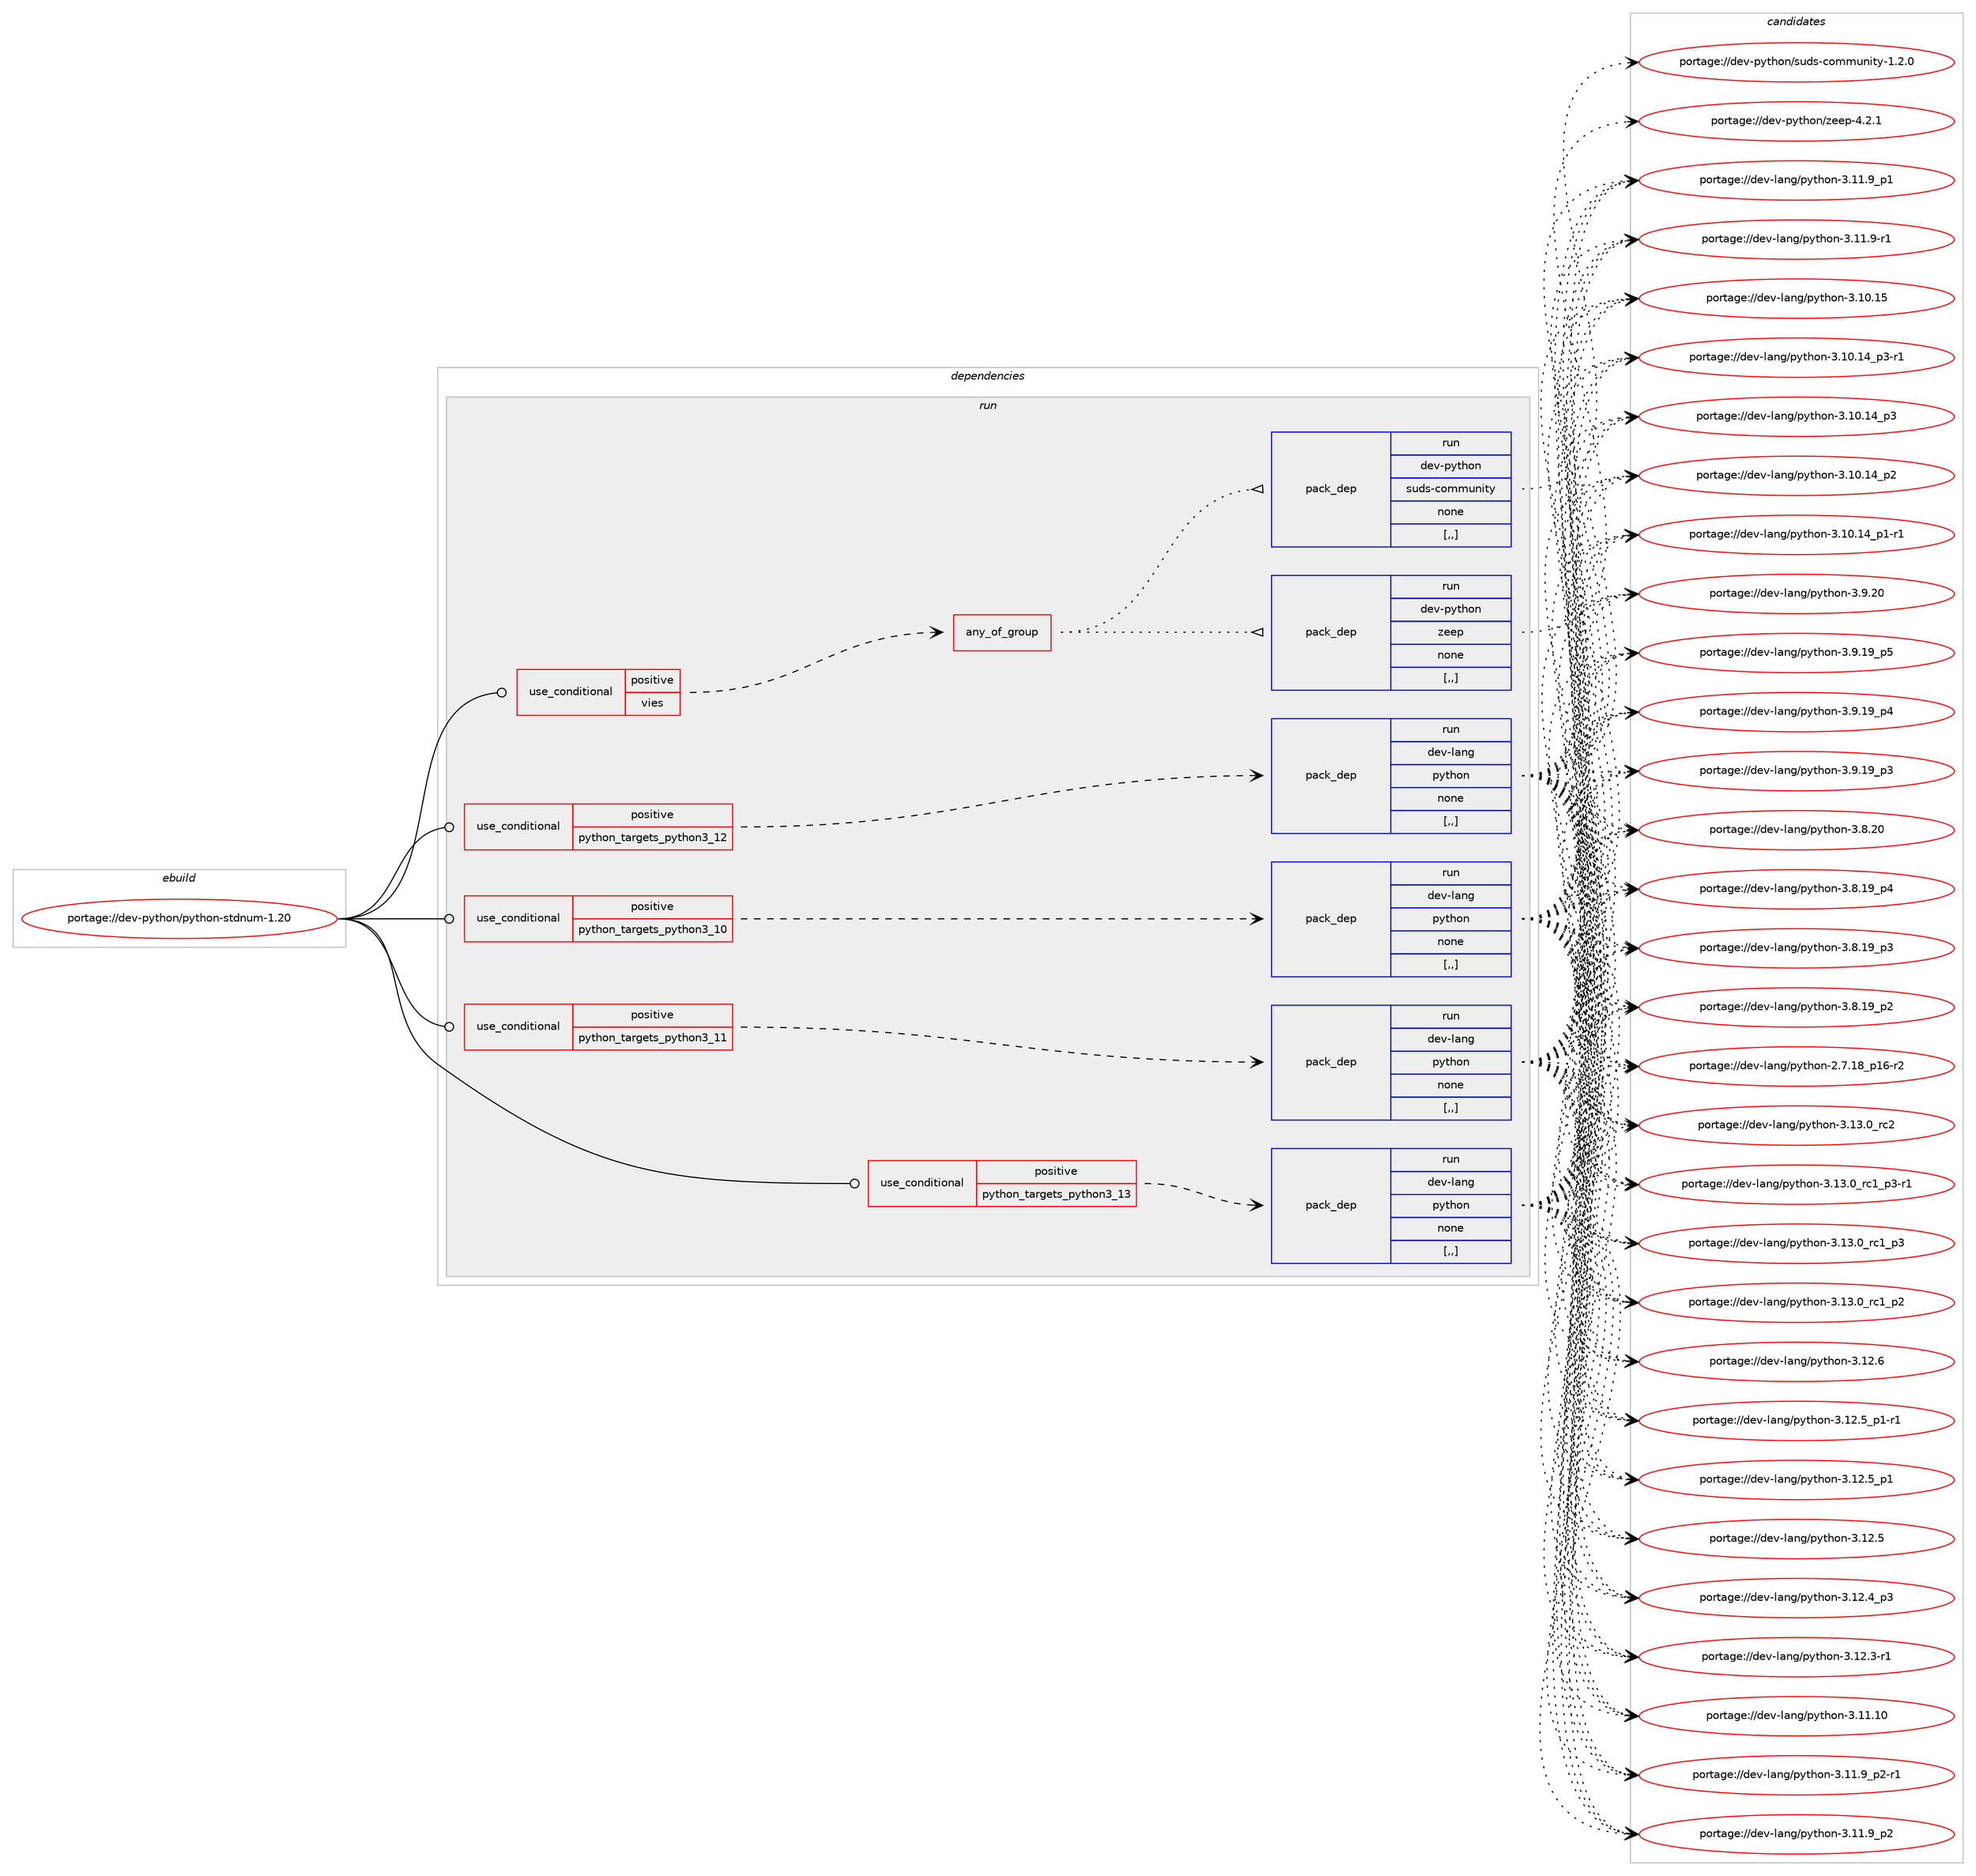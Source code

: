digraph prolog {

# *************
# Graph options
# *************

newrank=true;
concentrate=true;
compound=true;
graph [rankdir=LR,fontname=Helvetica,fontsize=10,ranksep=1.5];#, ranksep=2.5, nodesep=0.2];
edge  [arrowhead=vee];
node  [fontname=Helvetica,fontsize=10];

# **********
# The ebuild
# **********

subgraph cluster_leftcol {
color=gray;
label=<<i>ebuild</i>>;
id [label="portage://dev-python/python-stdnum-1.20", color=red, width=4, href="../dev-python/python-stdnum-1.20.svg"];
}

# ****************
# The dependencies
# ****************

subgraph cluster_midcol {
color=gray;
label=<<i>dependencies</i>>;
subgraph cluster_compile {
fillcolor="#eeeeee";
style=filled;
label=<<i>compile</i>>;
}
subgraph cluster_compileandrun {
fillcolor="#eeeeee";
style=filled;
label=<<i>compile and run</i>>;
}
subgraph cluster_run {
fillcolor="#eeeeee";
style=filled;
label=<<i>run</i>>;
subgraph cond169021 {
dependency655637 [label=<<TABLE BORDER="0" CELLBORDER="1" CELLSPACING="0" CELLPADDING="4"><TR><TD ROWSPAN="3" CELLPADDING="10">use_conditional</TD></TR><TR><TD>positive</TD></TR><TR><TD>python_targets_python3_10</TD></TR></TABLE>>, shape=none, color=red];
subgraph pack481758 {
dependency655638 [label=<<TABLE BORDER="0" CELLBORDER="1" CELLSPACING="0" CELLPADDING="4" WIDTH="220"><TR><TD ROWSPAN="6" CELLPADDING="30">pack_dep</TD></TR><TR><TD WIDTH="110">run</TD></TR><TR><TD>dev-lang</TD></TR><TR><TD>python</TD></TR><TR><TD>none</TD></TR><TR><TD>[,,]</TD></TR></TABLE>>, shape=none, color=blue];
}
dependency655637:e -> dependency655638:w [weight=20,style="dashed",arrowhead="vee"];
}
id:e -> dependency655637:w [weight=20,style="solid",arrowhead="odot"];
subgraph cond169022 {
dependency655639 [label=<<TABLE BORDER="0" CELLBORDER="1" CELLSPACING="0" CELLPADDING="4"><TR><TD ROWSPAN="3" CELLPADDING="10">use_conditional</TD></TR><TR><TD>positive</TD></TR><TR><TD>python_targets_python3_11</TD></TR></TABLE>>, shape=none, color=red];
subgraph pack481759 {
dependency655640 [label=<<TABLE BORDER="0" CELLBORDER="1" CELLSPACING="0" CELLPADDING="4" WIDTH="220"><TR><TD ROWSPAN="6" CELLPADDING="30">pack_dep</TD></TR><TR><TD WIDTH="110">run</TD></TR><TR><TD>dev-lang</TD></TR><TR><TD>python</TD></TR><TR><TD>none</TD></TR><TR><TD>[,,]</TD></TR></TABLE>>, shape=none, color=blue];
}
dependency655639:e -> dependency655640:w [weight=20,style="dashed",arrowhead="vee"];
}
id:e -> dependency655639:w [weight=20,style="solid",arrowhead="odot"];
subgraph cond169023 {
dependency655641 [label=<<TABLE BORDER="0" CELLBORDER="1" CELLSPACING="0" CELLPADDING="4"><TR><TD ROWSPAN="3" CELLPADDING="10">use_conditional</TD></TR><TR><TD>positive</TD></TR><TR><TD>python_targets_python3_12</TD></TR></TABLE>>, shape=none, color=red];
subgraph pack481760 {
dependency655642 [label=<<TABLE BORDER="0" CELLBORDER="1" CELLSPACING="0" CELLPADDING="4" WIDTH="220"><TR><TD ROWSPAN="6" CELLPADDING="30">pack_dep</TD></TR><TR><TD WIDTH="110">run</TD></TR><TR><TD>dev-lang</TD></TR><TR><TD>python</TD></TR><TR><TD>none</TD></TR><TR><TD>[,,]</TD></TR></TABLE>>, shape=none, color=blue];
}
dependency655641:e -> dependency655642:w [weight=20,style="dashed",arrowhead="vee"];
}
id:e -> dependency655641:w [weight=20,style="solid",arrowhead="odot"];
subgraph cond169024 {
dependency655643 [label=<<TABLE BORDER="0" CELLBORDER="1" CELLSPACING="0" CELLPADDING="4"><TR><TD ROWSPAN="3" CELLPADDING="10">use_conditional</TD></TR><TR><TD>positive</TD></TR><TR><TD>python_targets_python3_13</TD></TR></TABLE>>, shape=none, color=red];
subgraph pack481761 {
dependency655644 [label=<<TABLE BORDER="0" CELLBORDER="1" CELLSPACING="0" CELLPADDING="4" WIDTH="220"><TR><TD ROWSPAN="6" CELLPADDING="30">pack_dep</TD></TR><TR><TD WIDTH="110">run</TD></TR><TR><TD>dev-lang</TD></TR><TR><TD>python</TD></TR><TR><TD>none</TD></TR><TR><TD>[,,]</TD></TR></TABLE>>, shape=none, color=blue];
}
dependency655643:e -> dependency655644:w [weight=20,style="dashed",arrowhead="vee"];
}
id:e -> dependency655643:w [weight=20,style="solid",arrowhead="odot"];
subgraph cond169025 {
dependency655645 [label=<<TABLE BORDER="0" CELLBORDER="1" CELLSPACING="0" CELLPADDING="4"><TR><TD ROWSPAN="3" CELLPADDING="10">use_conditional</TD></TR><TR><TD>positive</TD></TR><TR><TD>vies</TD></TR></TABLE>>, shape=none, color=red];
subgraph any4477 {
dependency655646 [label=<<TABLE BORDER="0" CELLBORDER="1" CELLSPACING="0" CELLPADDING="4"><TR><TD CELLPADDING="10">any_of_group</TD></TR></TABLE>>, shape=none, color=red];subgraph pack481762 {
dependency655647 [label=<<TABLE BORDER="0" CELLBORDER="1" CELLSPACING="0" CELLPADDING="4" WIDTH="220"><TR><TD ROWSPAN="6" CELLPADDING="30">pack_dep</TD></TR><TR><TD WIDTH="110">run</TD></TR><TR><TD>dev-python</TD></TR><TR><TD>zeep</TD></TR><TR><TD>none</TD></TR><TR><TD>[,,]</TD></TR></TABLE>>, shape=none, color=blue];
}
dependency655646:e -> dependency655647:w [weight=20,style="dotted",arrowhead="oinv"];
subgraph pack481763 {
dependency655648 [label=<<TABLE BORDER="0" CELLBORDER="1" CELLSPACING="0" CELLPADDING="4" WIDTH="220"><TR><TD ROWSPAN="6" CELLPADDING="30">pack_dep</TD></TR><TR><TD WIDTH="110">run</TD></TR><TR><TD>dev-python</TD></TR><TR><TD>suds-community</TD></TR><TR><TD>none</TD></TR><TR><TD>[,,]</TD></TR></TABLE>>, shape=none, color=blue];
}
dependency655646:e -> dependency655648:w [weight=20,style="dotted",arrowhead="oinv"];
}
dependency655645:e -> dependency655646:w [weight=20,style="dashed",arrowhead="vee"];
}
id:e -> dependency655645:w [weight=20,style="solid",arrowhead="odot"];
}
}

# **************
# The candidates
# **************

subgraph cluster_choices {
rank=same;
color=gray;
label=<<i>candidates</i>>;

subgraph choice481758 {
color=black;
nodesep=1;
choice10010111845108971101034711212111610411111045514649514648951149950 [label="portage://dev-lang/python-3.13.0_rc2", color=red, width=4,href="../dev-lang/python-3.13.0_rc2.svg"];
choice1001011184510897110103471121211161041111104551464951464895114994995112514511449 [label="portage://dev-lang/python-3.13.0_rc1_p3-r1", color=red, width=4,href="../dev-lang/python-3.13.0_rc1_p3-r1.svg"];
choice100101118451089711010347112121116104111110455146495146489511499499511251 [label="portage://dev-lang/python-3.13.0_rc1_p3", color=red, width=4,href="../dev-lang/python-3.13.0_rc1_p3.svg"];
choice100101118451089711010347112121116104111110455146495146489511499499511250 [label="portage://dev-lang/python-3.13.0_rc1_p2", color=red, width=4,href="../dev-lang/python-3.13.0_rc1_p2.svg"];
choice10010111845108971101034711212111610411111045514649504654 [label="portage://dev-lang/python-3.12.6", color=red, width=4,href="../dev-lang/python-3.12.6.svg"];
choice1001011184510897110103471121211161041111104551464950465395112494511449 [label="portage://dev-lang/python-3.12.5_p1-r1", color=red, width=4,href="../dev-lang/python-3.12.5_p1-r1.svg"];
choice100101118451089711010347112121116104111110455146495046539511249 [label="portage://dev-lang/python-3.12.5_p1", color=red, width=4,href="../dev-lang/python-3.12.5_p1.svg"];
choice10010111845108971101034711212111610411111045514649504653 [label="portage://dev-lang/python-3.12.5", color=red, width=4,href="../dev-lang/python-3.12.5.svg"];
choice100101118451089711010347112121116104111110455146495046529511251 [label="portage://dev-lang/python-3.12.4_p3", color=red, width=4,href="../dev-lang/python-3.12.4_p3.svg"];
choice100101118451089711010347112121116104111110455146495046514511449 [label="portage://dev-lang/python-3.12.3-r1", color=red, width=4,href="../dev-lang/python-3.12.3-r1.svg"];
choice1001011184510897110103471121211161041111104551464949464948 [label="portage://dev-lang/python-3.11.10", color=red, width=4,href="../dev-lang/python-3.11.10.svg"];
choice1001011184510897110103471121211161041111104551464949465795112504511449 [label="portage://dev-lang/python-3.11.9_p2-r1", color=red, width=4,href="../dev-lang/python-3.11.9_p2-r1.svg"];
choice100101118451089711010347112121116104111110455146494946579511250 [label="portage://dev-lang/python-3.11.9_p2", color=red, width=4,href="../dev-lang/python-3.11.9_p2.svg"];
choice100101118451089711010347112121116104111110455146494946579511249 [label="portage://dev-lang/python-3.11.9_p1", color=red, width=4,href="../dev-lang/python-3.11.9_p1.svg"];
choice100101118451089711010347112121116104111110455146494946574511449 [label="portage://dev-lang/python-3.11.9-r1", color=red, width=4,href="../dev-lang/python-3.11.9-r1.svg"];
choice1001011184510897110103471121211161041111104551464948464953 [label="portage://dev-lang/python-3.10.15", color=red, width=4,href="../dev-lang/python-3.10.15.svg"];
choice100101118451089711010347112121116104111110455146494846495295112514511449 [label="portage://dev-lang/python-3.10.14_p3-r1", color=red, width=4,href="../dev-lang/python-3.10.14_p3-r1.svg"];
choice10010111845108971101034711212111610411111045514649484649529511251 [label="portage://dev-lang/python-3.10.14_p3", color=red, width=4,href="../dev-lang/python-3.10.14_p3.svg"];
choice10010111845108971101034711212111610411111045514649484649529511250 [label="portage://dev-lang/python-3.10.14_p2", color=red, width=4,href="../dev-lang/python-3.10.14_p2.svg"];
choice100101118451089711010347112121116104111110455146494846495295112494511449 [label="portage://dev-lang/python-3.10.14_p1-r1", color=red, width=4,href="../dev-lang/python-3.10.14_p1-r1.svg"];
choice10010111845108971101034711212111610411111045514657465048 [label="portage://dev-lang/python-3.9.20", color=red, width=4,href="../dev-lang/python-3.9.20.svg"];
choice100101118451089711010347112121116104111110455146574649579511253 [label="portage://dev-lang/python-3.9.19_p5", color=red, width=4,href="../dev-lang/python-3.9.19_p5.svg"];
choice100101118451089711010347112121116104111110455146574649579511252 [label="portage://dev-lang/python-3.9.19_p4", color=red, width=4,href="../dev-lang/python-3.9.19_p4.svg"];
choice100101118451089711010347112121116104111110455146574649579511251 [label="portage://dev-lang/python-3.9.19_p3", color=red, width=4,href="../dev-lang/python-3.9.19_p3.svg"];
choice10010111845108971101034711212111610411111045514656465048 [label="portage://dev-lang/python-3.8.20", color=red, width=4,href="../dev-lang/python-3.8.20.svg"];
choice100101118451089711010347112121116104111110455146564649579511252 [label="portage://dev-lang/python-3.8.19_p4", color=red, width=4,href="../dev-lang/python-3.8.19_p4.svg"];
choice100101118451089711010347112121116104111110455146564649579511251 [label="portage://dev-lang/python-3.8.19_p3", color=red, width=4,href="../dev-lang/python-3.8.19_p3.svg"];
choice100101118451089711010347112121116104111110455146564649579511250 [label="portage://dev-lang/python-3.8.19_p2", color=red, width=4,href="../dev-lang/python-3.8.19_p2.svg"];
choice100101118451089711010347112121116104111110455046554649569511249544511450 [label="portage://dev-lang/python-2.7.18_p16-r2", color=red, width=4,href="../dev-lang/python-2.7.18_p16-r2.svg"];
dependency655638:e -> choice10010111845108971101034711212111610411111045514649514648951149950:w [style=dotted,weight="100"];
dependency655638:e -> choice1001011184510897110103471121211161041111104551464951464895114994995112514511449:w [style=dotted,weight="100"];
dependency655638:e -> choice100101118451089711010347112121116104111110455146495146489511499499511251:w [style=dotted,weight="100"];
dependency655638:e -> choice100101118451089711010347112121116104111110455146495146489511499499511250:w [style=dotted,weight="100"];
dependency655638:e -> choice10010111845108971101034711212111610411111045514649504654:w [style=dotted,weight="100"];
dependency655638:e -> choice1001011184510897110103471121211161041111104551464950465395112494511449:w [style=dotted,weight="100"];
dependency655638:e -> choice100101118451089711010347112121116104111110455146495046539511249:w [style=dotted,weight="100"];
dependency655638:e -> choice10010111845108971101034711212111610411111045514649504653:w [style=dotted,weight="100"];
dependency655638:e -> choice100101118451089711010347112121116104111110455146495046529511251:w [style=dotted,weight="100"];
dependency655638:e -> choice100101118451089711010347112121116104111110455146495046514511449:w [style=dotted,weight="100"];
dependency655638:e -> choice1001011184510897110103471121211161041111104551464949464948:w [style=dotted,weight="100"];
dependency655638:e -> choice1001011184510897110103471121211161041111104551464949465795112504511449:w [style=dotted,weight="100"];
dependency655638:e -> choice100101118451089711010347112121116104111110455146494946579511250:w [style=dotted,weight="100"];
dependency655638:e -> choice100101118451089711010347112121116104111110455146494946579511249:w [style=dotted,weight="100"];
dependency655638:e -> choice100101118451089711010347112121116104111110455146494946574511449:w [style=dotted,weight="100"];
dependency655638:e -> choice1001011184510897110103471121211161041111104551464948464953:w [style=dotted,weight="100"];
dependency655638:e -> choice100101118451089711010347112121116104111110455146494846495295112514511449:w [style=dotted,weight="100"];
dependency655638:e -> choice10010111845108971101034711212111610411111045514649484649529511251:w [style=dotted,weight="100"];
dependency655638:e -> choice10010111845108971101034711212111610411111045514649484649529511250:w [style=dotted,weight="100"];
dependency655638:e -> choice100101118451089711010347112121116104111110455146494846495295112494511449:w [style=dotted,weight="100"];
dependency655638:e -> choice10010111845108971101034711212111610411111045514657465048:w [style=dotted,weight="100"];
dependency655638:e -> choice100101118451089711010347112121116104111110455146574649579511253:w [style=dotted,weight="100"];
dependency655638:e -> choice100101118451089711010347112121116104111110455146574649579511252:w [style=dotted,weight="100"];
dependency655638:e -> choice100101118451089711010347112121116104111110455146574649579511251:w [style=dotted,weight="100"];
dependency655638:e -> choice10010111845108971101034711212111610411111045514656465048:w [style=dotted,weight="100"];
dependency655638:e -> choice100101118451089711010347112121116104111110455146564649579511252:w [style=dotted,weight="100"];
dependency655638:e -> choice100101118451089711010347112121116104111110455146564649579511251:w [style=dotted,weight="100"];
dependency655638:e -> choice100101118451089711010347112121116104111110455146564649579511250:w [style=dotted,weight="100"];
dependency655638:e -> choice100101118451089711010347112121116104111110455046554649569511249544511450:w [style=dotted,weight="100"];
}
subgraph choice481759 {
color=black;
nodesep=1;
choice10010111845108971101034711212111610411111045514649514648951149950 [label="portage://dev-lang/python-3.13.0_rc2", color=red, width=4,href="../dev-lang/python-3.13.0_rc2.svg"];
choice1001011184510897110103471121211161041111104551464951464895114994995112514511449 [label="portage://dev-lang/python-3.13.0_rc1_p3-r1", color=red, width=4,href="../dev-lang/python-3.13.0_rc1_p3-r1.svg"];
choice100101118451089711010347112121116104111110455146495146489511499499511251 [label="portage://dev-lang/python-3.13.0_rc1_p3", color=red, width=4,href="../dev-lang/python-3.13.0_rc1_p3.svg"];
choice100101118451089711010347112121116104111110455146495146489511499499511250 [label="portage://dev-lang/python-3.13.0_rc1_p2", color=red, width=4,href="../dev-lang/python-3.13.0_rc1_p2.svg"];
choice10010111845108971101034711212111610411111045514649504654 [label="portage://dev-lang/python-3.12.6", color=red, width=4,href="../dev-lang/python-3.12.6.svg"];
choice1001011184510897110103471121211161041111104551464950465395112494511449 [label="portage://dev-lang/python-3.12.5_p1-r1", color=red, width=4,href="../dev-lang/python-3.12.5_p1-r1.svg"];
choice100101118451089711010347112121116104111110455146495046539511249 [label="portage://dev-lang/python-3.12.5_p1", color=red, width=4,href="../dev-lang/python-3.12.5_p1.svg"];
choice10010111845108971101034711212111610411111045514649504653 [label="portage://dev-lang/python-3.12.5", color=red, width=4,href="../dev-lang/python-3.12.5.svg"];
choice100101118451089711010347112121116104111110455146495046529511251 [label="portage://dev-lang/python-3.12.4_p3", color=red, width=4,href="../dev-lang/python-3.12.4_p3.svg"];
choice100101118451089711010347112121116104111110455146495046514511449 [label="portage://dev-lang/python-3.12.3-r1", color=red, width=4,href="../dev-lang/python-3.12.3-r1.svg"];
choice1001011184510897110103471121211161041111104551464949464948 [label="portage://dev-lang/python-3.11.10", color=red, width=4,href="../dev-lang/python-3.11.10.svg"];
choice1001011184510897110103471121211161041111104551464949465795112504511449 [label="portage://dev-lang/python-3.11.9_p2-r1", color=red, width=4,href="../dev-lang/python-3.11.9_p2-r1.svg"];
choice100101118451089711010347112121116104111110455146494946579511250 [label="portage://dev-lang/python-3.11.9_p2", color=red, width=4,href="../dev-lang/python-3.11.9_p2.svg"];
choice100101118451089711010347112121116104111110455146494946579511249 [label="portage://dev-lang/python-3.11.9_p1", color=red, width=4,href="../dev-lang/python-3.11.9_p1.svg"];
choice100101118451089711010347112121116104111110455146494946574511449 [label="portage://dev-lang/python-3.11.9-r1", color=red, width=4,href="../dev-lang/python-3.11.9-r1.svg"];
choice1001011184510897110103471121211161041111104551464948464953 [label="portage://dev-lang/python-3.10.15", color=red, width=4,href="../dev-lang/python-3.10.15.svg"];
choice100101118451089711010347112121116104111110455146494846495295112514511449 [label="portage://dev-lang/python-3.10.14_p3-r1", color=red, width=4,href="../dev-lang/python-3.10.14_p3-r1.svg"];
choice10010111845108971101034711212111610411111045514649484649529511251 [label="portage://dev-lang/python-3.10.14_p3", color=red, width=4,href="../dev-lang/python-3.10.14_p3.svg"];
choice10010111845108971101034711212111610411111045514649484649529511250 [label="portage://dev-lang/python-3.10.14_p2", color=red, width=4,href="../dev-lang/python-3.10.14_p2.svg"];
choice100101118451089711010347112121116104111110455146494846495295112494511449 [label="portage://dev-lang/python-3.10.14_p1-r1", color=red, width=4,href="../dev-lang/python-3.10.14_p1-r1.svg"];
choice10010111845108971101034711212111610411111045514657465048 [label="portage://dev-lang/python-3.9.20", color=red, width=4,href="../dev-lang/python-3.9.20.svg"];
choice100101118451089711010347112121116104111110455146574649579511253 [label="portage://dev-lang/python-3.9.19_p5", color=red, width=4,href="../dev-lang/python-3.9.19_p5.svg"];
choice100101118451089711010347112121116104111110455146574649579511252 [label="portage://dev-lang/python-3.9.19_p4", color=red, width=4,href="../dev-lang/python-3.9.19_p4.svg"];
choice100101118451089711010347112121116104111110455146574649579511251 [label="portage://dev-lang/python-3.9.19_p3", color=red, width=4,href="../dev-lang/python-3.9.19_p3.svg"];
choice10010111845108971101034711212111610411111045514656465048 [label="portage://dev-lang/python-3.8.20", color=red, width=4,href="../dev-lang/python-3.8.20.svg"];
choice100101118451089711010347112121116104111110455146564649579511252 [label="portage://dev-lang/python-3.8.19_p4", color=red, width=4,href="../dev-lang/python-3.8.19_p4.svg"];
choice100101118451089711010347112121116104111110455146564649579511251 [label="portage://dev-lang/python-3.8.19_p3", color=red, width=4,href="../dev-lang/python-3.8.19_p3.svg"];
choice100101118451089711010347112121116104111110455146564649579511250 [label="portage://dev-lang/python-3.8.19_p2", color=red, width=4,href="../dev-lang/python-3.8.19_p2.svg"];
choice100101118451089711010347112121116104111110455046554649569511249544511450 [label="portage://dev-lang/python-2.7.18_p16-r2", color=red, width=4,href="../dev-lang/python-2.7.18_p16-r2.svg"];
dependency655640:e -> choice10010111845108971101034711212111610411111045514649514648951149950:w [style=dotted,weight="100"];
dependency655640:e -> choice1001011184510897110103471121211161041111104551464951464895114994995112514511449:w [style=dotted,weight="100"];
dependency655640:e -> choice100101118451089711010347112121116104111110455146495146489511499499511251:w [style=dotted,weight="100"];
dependency655640:e -> choice100101118451089711010347112121116104111110455146495146489511499499511250:w [style=dotted,weight="100"];
dependency655640:e -> choice10010111845108971101034711212111610411111045514649504654:w [style=dotted,weight="100"];
dependency655640:e -> choice1001011184510897110103471121211161041111104551464950465395112494511449:w [style=dotted,weight="100"];
dependency655640:e -> choice100101118451089711010347112121116104111110455146495046539511249:w [style=dotted,weight="100"];
dependency655640:e -> choice10010111845108971101034711212111610411111045514649504653:w [style=dotted,weight="100"];
dependency655640:e -> choice100101118451089711010347112121116104111110455146495046529511251:w [style=dotted,weight="100"];
dependency655640:e -> choice100101118451089711010347112121116104111110455146495046514511449:w [style=dotted,weight="100"];
dependency655640:e -> choice1001011184510897110103471121211161041111104551464949464948:w [style=dotted,weight="100"];
dependency655640:e -> choice1001011184510897110103471121211161041111104551464949465795112504511449:w [style=dotted,weight="100"];
dependency655640:e -> choice100101118451089711010347112121116104111110455146494946579511250:w [style=dotted,weight="100"];
dependency655640:e -> choice100101118451089711010347112121116104111110455146494946579511249:w [style=dotted,weight="100"];
dependency655640:e -> choice100101118451089711010347112121116104111110455146494946574511449:w [style=dotted,weight="100"];
dependency655640:e -> choice1001011184510897110103471121211161041111104551464948464953:w [style=dotted,weight="100"];
dependency655640:e -> choice100101118451089711010347112121116104111110455146494846495295112514511449:w [style=dotted,weight="100"];
dependency655640:e -> choice10010111845108971101034711212111610411111045514649484649529511251:w [style=dotted,weight="100"];
dependency655640:e -> choice10010111845108971101034711212111610411111045514649484649529511250:w [style=dotted,weight="100"];
dependency655640:e -> choice100101118451089711010347112121116104111110455146494846495295112494511449:w [style=dotted,weight="100"];
dependency655640:e -> choice10010111845108971101034711212111610411111045514657465048:w [style=dotted,weight="100"];
dependency655640:e -> choice100101118451089711010347112121116104111110455146574649579511253:w [style=dotted,weight="100"];
dependency655640:e -> choice100101118451089711010347112121116104111110455146574649579511252:w [style=dotted,weight="100"];
dependency655640:e -> choice100101118451089711010347112121116104111110455146574649579511251:w [style=dotted,weight="100"];
dependency655640:e -> choice10010111845108971101034711212111610411111045514656465048:w [style=dotted,weight="100"];
dependency655640:e -> choice100101118451089711010347112121116104111110455146564649579511252:w [style=dotted,weight="100"];
dependency655640:e -> choice100101118451089711010347112121116104111110455146564649579511251:w [style=dotted,weight="100"];
dependency655640:e -> choice100101118451089711010347112121116104111110455146564649579511250:w [style=dotted,weight="100"];
dependency655640:e -> choice100101118451089711010347112121116104111110455046554649569511249544511450:w [style=dotted,weight="100"];
}
subgraph choice481760 {
color=black;
nodesep=1;
choice10010111845108971101034711212111610411111045514649514648951149950 [label="portage://dev-lang/python-3.13.0_rc2", color=red, width=4,href="../dev-lang/python-3.13.0_rc2.svg"];
choice1001011184510897110103471121211161041111104551464951464895114994995112514511449 [label="portage://dev-lang/python-3.13.0_rc1_p3-r1", color=red, width=4,href="../dev-lang/python-3.13.0_rc1_p3-r1.svg"];
choice100101118451089711010347112121116104111110455146495146489511499499511251 [label="portage://dev-lang/python-3.13.0_rc1_p3", color=red, width=4,href="../dev-lang/python-3.13.0_rc1_p3.svg"];
choice100101118451089711010347112121116104111110455146495146489511499499511250 [label="portage://dev-lang/python-3.13.0_rc1_p2", color=red, width=4,href="../dev-lang/python-3.13.0_rc1_p2.svg"];
choice10010111845108971101034711212111610411111045514649504654 [label="portage://dev-lang/python-3.12.6", color=red, width=4,href="../dev-lang/python-3.12.6.svg"];
choice1001011184510897110103471121211161041111104551464950465395112494511449 [label="portage://dev-lang/python-3.12.5_p1-r1", color=red, width=4,href="../dev-lang/python-3.12.5_p1-r1.svg"];
choice100101118451089711010347112121116104111110455146495046539511249 [label="portage://dev-lang/python-3.12.5_p1", color=red, width=4,href="../dev-lang/python-3.12.5_p1.svg"];
choice10010111845108971101034711212111610411111045514649504653 [label="portage://dev-lang/python-3.12.5", color=red, width=4,href="../dev-lang/python-3.12.5.svg"];
choice100101118451089711010347112121116104111110455146495046529511251 [label="portage://dev-lang/python-3.12.4_p3", color=red, width=4,href="../dev-lang/python-3.12.4_p3.svg"];
choice100101118451089711010347112121116104111110455146495046514511449 [label="portage://dev-lang/python-3.12.3-r1", color=red, width=4,href="../dev-lang/python-3.12.3-r1.svg"];
choice1001011184510897110103471121211161041111104551464949464948 [label="portage://dev-lang/python-3.11.10", color=red, width=4,href="../dev-lang/python-3.11.10.svg"];
choice1001011184510897110103471121211161041111104551464949465795112504511449 [label="portage://dev-lang/python-3.11.9_p2-r1", color=red, width=4,href="../dev-lang/python-3.11.9_p2-r1.svg"];
choice100101118451089711010347112121116104111110455146494946579511250 [label="portage://dev-lang/python-3.11.9_p2", color=red, width=4,href="../dev-lang/python-3.11.9_p2.svg"];
choice100101118451089711010347112121116104111110455146494946579511249 [label="portage://dev-lang/python-3.11.9_p1", color=red, width=4,href="../dev-lang/python-3.11.9_p1.svg"];
choice100101118451089711010347112121116104111110455146494946574511449 [label="portage://dev-lang/python-3.11.9-r1", color=red, width=4,href="../dev-lang/python-3.11.9-r1.svg"];
choice1001011184510897110103471121211161041111104551464948464953 [label="portage://dev-lang/python-3.10.15", color=red, width=4,href="../dev-lang/python-3.10.15.svg"];
choice100101118451089711010347112121116104111110455146494846495295112514511449 [label="portage://dev-lang/python-3.10.14_p3-r1", color=red, width=4,href="../dev-lang/python-3.10.14_p3-r1.svg"];
choice10010111845108971101034711212111610411111045514649484649529511251 [label="portage://dev-lang/python-3.10.14_p3", color=red, width=4,href="../dev-lang/python-3.10.14_p3.svg"];
choice10010111845108971101034711212111610411111045514649484649529511250 [label="portage://dev-lang/python-3.10.14_p2", color=red, width=4,href="../dev-lang/python-3.10.14_p2.svg"];
choice100101118451089711010347112121116104111110455146494846495295112494511449 [label="portage://dev-lang/python-3.10.14_p1-r1", color=red, width=4,href="../dev-lang/python-3.10.14_p1-r1.svg"];
choice10010111845108971101034711212111610411111045514657465048 [label="portage://dev-lang/python-3.9.20", color=red, width=4,href="../dev-lang/python-3.9.20.svg"];
choice100101118451089711010347112121116104111110455146574649579511253 [label="portage://dev-lang/python-3.9.19_p5", color=red, width=4,href="../dev-lang/python-3.9.19_p5.svg"];
choice100101118451089711010347112121116104111110455146574649579511252 [label="portage://dev-lang/python-3.9.19_p4", color=red, width=4,href="../dev-lang/python-3.9.19_p4.svg"];
choice100101118451089711010347112121116104111110455146574649579511251 [label="portage://dev-lang/python-3.9.19_p3", color=red, width=4,href="../dev-lang/python-3.9.19_p3.svg"];
choice10010111845108971101034711212111610411111045514656465048 [label="portage://dev-lang/python-3.8.20", color=red, width=4,href="../dev-lang/python-3.8.20.svg"];
choice100101118451089711010347112121116104111110455146564649579511252 [label="portage://dev-lang/python-3.8.19_p4", color=red, width=4,href="../dev-lang/python-3.8.19_p4.svg"];
choice100101118451089711010347112121116104111110455146564649579511251 [label="portage://dev-lang/python-3.8.19_p3", color=red, width=4,href="../dev-lang/python-3.8.19_p3.svg"];
choice100101118451089711010347112121116104111110455146564649579511250 [label="portage://dev-lang/python-3.8.19_p2", color=red, width=4,href="../dev-lang/python-3.8.19_p2.svg"];
choice100101118451089711010347112121116104111110455046554649569511249544511450 [label="portage://dev-lang/python-2.7.18_p16-r2", color=red, width=4,href="../dev-lang/python-2.7.18_p16-r2.svg"];
dependency655642:e -> choice10010111845108971101034711212111610411111045514649514648951149950:w [style=dotted,weight="100"];
dependency655642:e -> choice1001011184510897110103471121211161041111104551464951464895114994995112514511449:w [style=dotted,weight="100"];
dependency655642:e -> choice100101118451089711010347112121116104111110455146495146489511499499511251:w [style=dotted,weight="100"];
dependency655642:e -> choice100101118451089711010347112121116104111110455146495146489511499499511250:w [style=dotted,weight="100"];
dependency655642:e -> choice10010111845108971101034711212111610411111045514649504654:w [style=dotted,weight="100"];
dependency655642:e -> choice1001011184510897110103471121211161041111104551464950465395112494511449:w [style=dotted,weight="100"];
dependency655642:e -> choice100101118451089711010347112121116104111110455146495046539511249:w [style=dotted,weight="100"];
dependency655642:e -> choice10010111845108971101034711212111610411111045514649504653:w [style=dotted,weight="100"];
dependency655642:e -> choice100101118451089711010347112121116104111110455146495046529511251:w [style=dotted,weight="100"];
dependency655642:e -> choice100101118451089711010347112121116104111110455146495046514511449:w [style=dotted,weight="100"];
dependency655642:e -> choice1001011184510897110103471121211161041111104551464949464948:w [style=dotted,weight="100"];
dependency655642:e -> choice1001011184510897110103471121211161041111104551464949465795112504511449:w [style=dotted,weight="100"];
dependency655642:e -> choice100101118451089711010347112121116104111110455146494946579511250:w [style=dotted,weight="100"];
dependency655642:e -> choice100101118451089711010347112121116104111110455146494946579511249:w [style=dotted,weight="100"];
dependency655642:e -> choice100101118451089711010347112121116104111110455146494946574511449:w [style=dotted,weight="100"];
dependency655642:e -> choice1001011184510897110103471121211161041111104551464948464953:w [style=dotted,weight="100"];
dependency655642:e -> choice100101118451089711010347112121116104111110455146494846495295112514511449:w [style=dotted,weight="100"];
dependency655642:e -> choice10010111845108971101034711212111610411111045514649484649529511251:w [style=dotted,weight="100"];
dependency655642:e -> choice10010111845108971101034711212111610411111045514649484649529511250:w [style=dotted,weight="100"];
dependency655642:e -> choice100101118451089711010347112121116104111110455146494846495295112494511449:w [style=dotted,weight="100"];
dependency655642:e -> choice10010111845108971101034711212111610411111045514657465048:w [style=dotted,weight="100"];
dependency655642:e -> choice100101118451089711010347112121116104111110455146574649579511253:w [style=dotted,weight="100"];
dependency655642:e -> choice100101118451089711010347112121116104111110455146574649579511252:w [style=dotted,weight="100"];
dependency655642:e -> choice100101118451089711010347112121116104111110455146574649579511251:w [style=dotted,weight="100"];
dependency655642:e -> choice10010111845108971101034711212111610411111045514656465048:w [style=dotted,weight="100"];
dependency655642:e -> choice100101118451089711010347112121116104111110455146564649579511252:w [style=dotted,weight="100"];
dependency655642:e -> choice100101118451089711010347112121116104111110455146564649579511251:w [style=dotted,weight="100"];
dependency655642:e -> choice100101118451089711010347112121116104111110455146564649579511250:w [style=dotted,weight="100"];
dependency655642:e -> choice100101118451089711010347112121116104111110455046554649569511249544511450:w [style=dotted,weight="100"];
}
subgraph choice481761 {
color=black;
nodesep=1;
choice10010111845108971101034711212111610411111045514649514648951149950 [label="portage://dev-lang/python-3.13.0_rc2", color=red, width=4,href="../dev-lang/python-3.13.0_rc2.svg"];
choice1001011184510897110103471121211161041111104551464951464895114994995112514511449 [label="portage://dev-lang/python-3.13.0_rc1_p3-r1", color=red, width=4,href="../dev-lang/python-3.13.0_rc1_p3-r1.svg"];
choice100101118451089711010347112121116104111110455146495146489511499499511251 [label="portage://dev-lang/python-3.13.0_rc1_p3", color=red, width=4,href="../dev-lang/python-3.13.0_rc1_p3.svg"];
choice100101118451089711010347112121116104111110455146495146489511499499511250 [label="portage://dev-lang/python-3.13.0_rc1_p2", color=red, width=4,href="../dev-lang/python-3.13.0_rc1_p2.svg"];
choice10010111845108971101034711212111610411111045514649504654 [label="portage://dev-lang/python-3.12.6", color=red, width=4,href="../dev-lang/python-3.12.6.svg"];
choice1001011184510897110103471121211161041111104551464950465395112494511449 [label="portage://dev-lang/python-3.12.5_p1-r1", color=red, width=4,href="../dev-lang/python-3.12.5_p1-r1.svg"];
choice100101118451089711010347112121116104111110455146495046539511249 [label="portage://dev-lang/python-3.12.5_p1", color=red, width=4,href="../dev-lang/python-3.12.5_p1.svg"];
choice10010111845108971101034711212111610411111045514649504653 [label="portage://dev-lang/python-3.12.5", color=red, width=4,href="../dev-lang/python-3.12.5.svg"];
choice100101118451089711010347112121116104111110455146495046529511251 [label="portage://dev-lang/python-3.12.4_p3", color=red, width=4,href="../dev-lang/python-3.12.4_p3.svg"];
choice100101118451089711010347112121116104111110455146495046514511449 [label="portage://dev-lang/python-3.12.3-r1", color=red, width=4,href="../dev-lang/python-3.12.3-r1.svg"];
choice1001011184510897110103471121211161041111104551464949464948 [label="portage://dev-lang/python-3.11.10", color=red, width=4,href="../dev-lang/python-3.11.10.svg"];
choice1001011184510897110103471121211161041111104551464949465795112504511449 [label="portage://dev-lang/python-3.11.9_p2-r1", color=red, width=4,href="../dev-lang/python-3.11.9_p2-r1.svg"];
choice100101118451089711010347112121116104111110455146494946579511250 [label="portage://dev-lang/python-3.11.9_p2", color=red, width=4,href="../dev-lang/python-3.11.9_p2.svg"];
choice100101118451089711010347112121116104111110455146494946579511249 [label="portage://dev-lang/python-3.11.9_p1", color=red, width=4,href="../dev-lang/python-3.11.9_p1.svg"];
choice100101118451089711010347112121116104111110455146494946574511449 [label="portage://dev-lang/python-3.11.9-r1", color=red, width=4,href="../dev-lang/python-3.11.9-r1.svg"];
choice1001011184510897110103471121211161041111104551464948464953 [label="portage://dev-lang/python-3.10.15", color=red, width=4,href="../dev-lang/python-3.10.15.svg"];
choice100101118451089711010347112121116104111110455146494846495295112514511449 [label="portage://dev-lang/python-3.10.14_p3-r1", color=red, width=4,href="../dev-lang/python-3.10.14_p3-r1.svg"];
choice10010111845108971101034711212111610411111045514649484649529511251 [label="portage://dev-lang/python-3.10.14_p3", color=red, width=4,href="../dev-lang/python-3.10.14_p3.svg"];
choice10010111845108971101034711212111610411111045514649484649529511250 [label="portage://dev-lang/python-3.10.14_p2", color=red, width=4,href="../dev-lang/python-3.10.14_p2.svg"];
choice100101118451089711010347112121116104111110455146494846495295112494511449 [label="portage://dev-lang/python-3.10.14_p1-r1", color=red, width=4,href="../dev-lang/python-3.10.14_p1-r1.svg"];
choice10010111845108971101034711212111610411111045514657465048 [label="portage://dev-lang/python-3.9.20", color=red, width=4,href="../dev-lang/python-3.9.20.svg"];
choice100101118451089711010347112121116104111110455146574649579511253 [label="portage://dev-lang/python-3.9.19_p5", color=red, width=4,href="../dev-lang/python-3.9.19_p5.svg"];
choice100101118451089711010347112121116104111110455146574649579511252 [label="portage://dev-lang/python-3.9.19_p4", color=red, width=4,href="../dev-lang/python-3.9.19_p4.svg"];
choice100101118451089711010347112121116104111110455146574649579511251 [label="portage://dev-lang/python-3.9.19_p3", color=red, width=4,href="../dev-lang/python-3.9.19_p3.svg"];
choice10010111845108971101034711212111610411111045514656465048 [label="portage://dev-lang/python-3.8.20", color=red, width=4,href="../dev-lang/python-3.8.20.svg"];
choice100101118451089711010347112121116104111110455146564649579511252 [label="portage://dev-lang/python-3.8.19_p4", color=red, width=4,href="../dev-lang/python-3.8.19_p4.svg"];
choice100101118451089711010347112121116104111110455146564649579511251 [label="portage://dev-lang/python-3.8.19_p3", color=red, width=4,href="../dev-lang/python-3.8.19_p3.svg"];
choice100101118451089711010347112121116104111110455146564649579511250 [label="portage://dev-lang/python-3.8.19_p2", color=red, width=4,href="../dev-lang/python-3.8.19_p2.svg"];
choice100101118451089711010347112121116104111110455046554649569511249544511450 [label="portage://dev-lang/python-2.7.18_p16-r2", color=red, width=4,href="../dev-lang/python-2.7.18_p16-r2.svg"];
dependency655644:e -> choice10010111845108971101034711212111610411111045514649514648951149950:w [style=dotted,weight="100"];
dependency655644:e -> choice1001011184510897110103471121211161041111104551464951464895114994995112514511449:w [style=dotted,weight="100"];
dependency655644:e -> choice100101118451089711010347112121116104111110455146495146489511499499511251:w [style=dotted,weight="100"];
dependency655644:e -> choice100101118451089711010347112121116104111110455146495146489511499499511250:w [style=dotted,weight="100"];
dependency655644:e -> choice10010111845108971101034711212111610411111045514649504654:w [style=dotted,weight="100"];
dependency655644:e -> choice1001011184510897110103471121211161041111104551464950465395112494511449:w [style=dotted,weight="100"];
dependency655644:e -> choice100101118451089711010347112121116104111110455146495046539511249:w [style=dotted,weight="100"];
dependency655644:e -> choice10010111845108971101034711212111610411111045514649504653:w [style=dotted,weight="100"];
dependency655644:e -> choice100101118451089711010347112121116104111110455146495046529511251:w [style=dotted,weight="100"];
dependency655644:e -> choice100101118451089711010347112121116104111110455146495046514511449:w [style=dotted,weight="100"];
dependency655644:e -> choice1001011184510897110103471121211161041111104551464949464948:w [style=dotted,weight="100"];
dependency655644:e -> choice1001011184510897110103471121211161041111104551464949465795112504511449:w [style=dotted,weight="100"];
dependency655644:e -> choice100101118451089711010347112121116104111110455146494946579511250:w [style=dotted,weight="100"];
dependency655644:e -> choice100101118451089711010347112121116104111110455146494946579511249:w [style=dotted,weight="100"];
dependency655644:e -> choice100101118451089711010347112121116104111110455146494946574511449:w [style=dotted,weight="100"];
dependency655644:e -> choice1001011184510897110103471121211161041111104551464948464953:w [style=dotted,weight="100"];
dependency655644:e -> choice100101118451089711010347112121116104111110455146494846495295112514511449:w [style=dotted,weight="100"];
dependency655644:e -> choice10010111845108971101034711212111610411111045514649484649529511251:w [style=dotted,weight="100"];
dependency655644:e -> choice10010111845108971101034711212111610411111045514649484649529511250:w [style=dotted,weight="100"];
dependency655644:e -> choice100101118451089711010347112121116104111110455146494846495295112494511449:w [style=dotted,weight="100"];
dependency655644:e -> choice10010111845108971101034711212111610411111045514657465048:w [style=dotted,weight="100"];
dependency655644:e -> choice100101118451089711010347112121116104111110455146574649579511253:w [style=dotted,weight="100"];
dependency655644:e -> choice100101118451089711010347112121116104111110455146574649579511252:w [style=dotted,weight="100"];
dependency655644:e -> choice100101118451089711010347112121116104111110455146574649579511251:w [style=dotted,weight="100"];
dependency655644:e -> choice10010111845108971101034711212111610411111045514656465048:w [style=dotted,weight="100"];
dependency655644:e -> choice100101118451089711010347112121116104111110455146564649579511252:w [style=dotted,weight="100"];
dependency655644:e -> choice100101118451089711010347112121116104111110455146564649579511251:w [style=dotted,weight="100"];
dependency655644:e -> choice100101118451089711010347112121116104111110455146564649579511250:w [style=dotted,weight="100"];
dependency655644:e -> choice100101118451089711010347112121116104111110455046554649569511249544511450:w [style=dotted,weight="100"];
}
subgraph choice481762 {
color=black;
nodesep=1;
choice1001011184511212111610411111047122101101112455246504649 [label="portage://dev-python/zeep-4.2.1", color=red, width=4,href="../dev-python/zeep-4.2.1.svg"];
dependency655647:e -> choice1001011184511212111610411111047122101101112455246504649:w [style=dotted,weight="100"];
}
subgraph choice481763 {
color=black;
nodesep=1;
choice10010111845112121116104111110471151171001154599111109109117110105116121454946504648 [label="portage://dev-python/suds-community-1.2.0", color=red, width=4,href="../dev-python/suds-community-1.2.0.svg"];
dependency655648:e -> choice10010111845112121116104111110471151171001154599111109109117110105116121454946504648:w [style=dotted,weight="100"];
}
}

}

